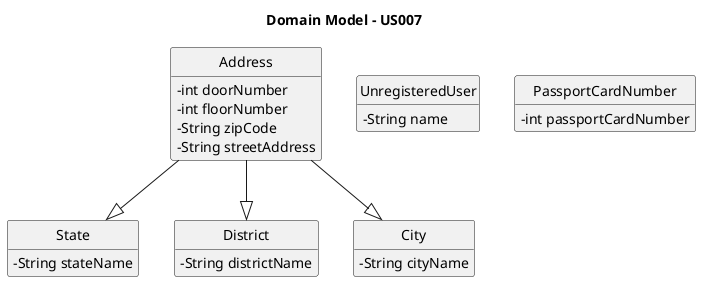 @startuml
skinparam monochrome true
skinparam packageStyle rectangle
skinparam shadowing false

'left to right direction

skinparam classAttributeIconSize 0

hide circle
hide methods

title Domain Model - US007

class Address{
-int doorNumber
-int floorNumber
-String zipCode
-String streetAddress
}

class State{
-String stateName
}

class District{
-String districtName
}

class City{
-String cityName
}

class UnregisteredUser{
-String name

}

class PassportCardNumber{
-int passportCardNumber
}


Address --|> State
Address --|> City
Address --|> District

@enduml